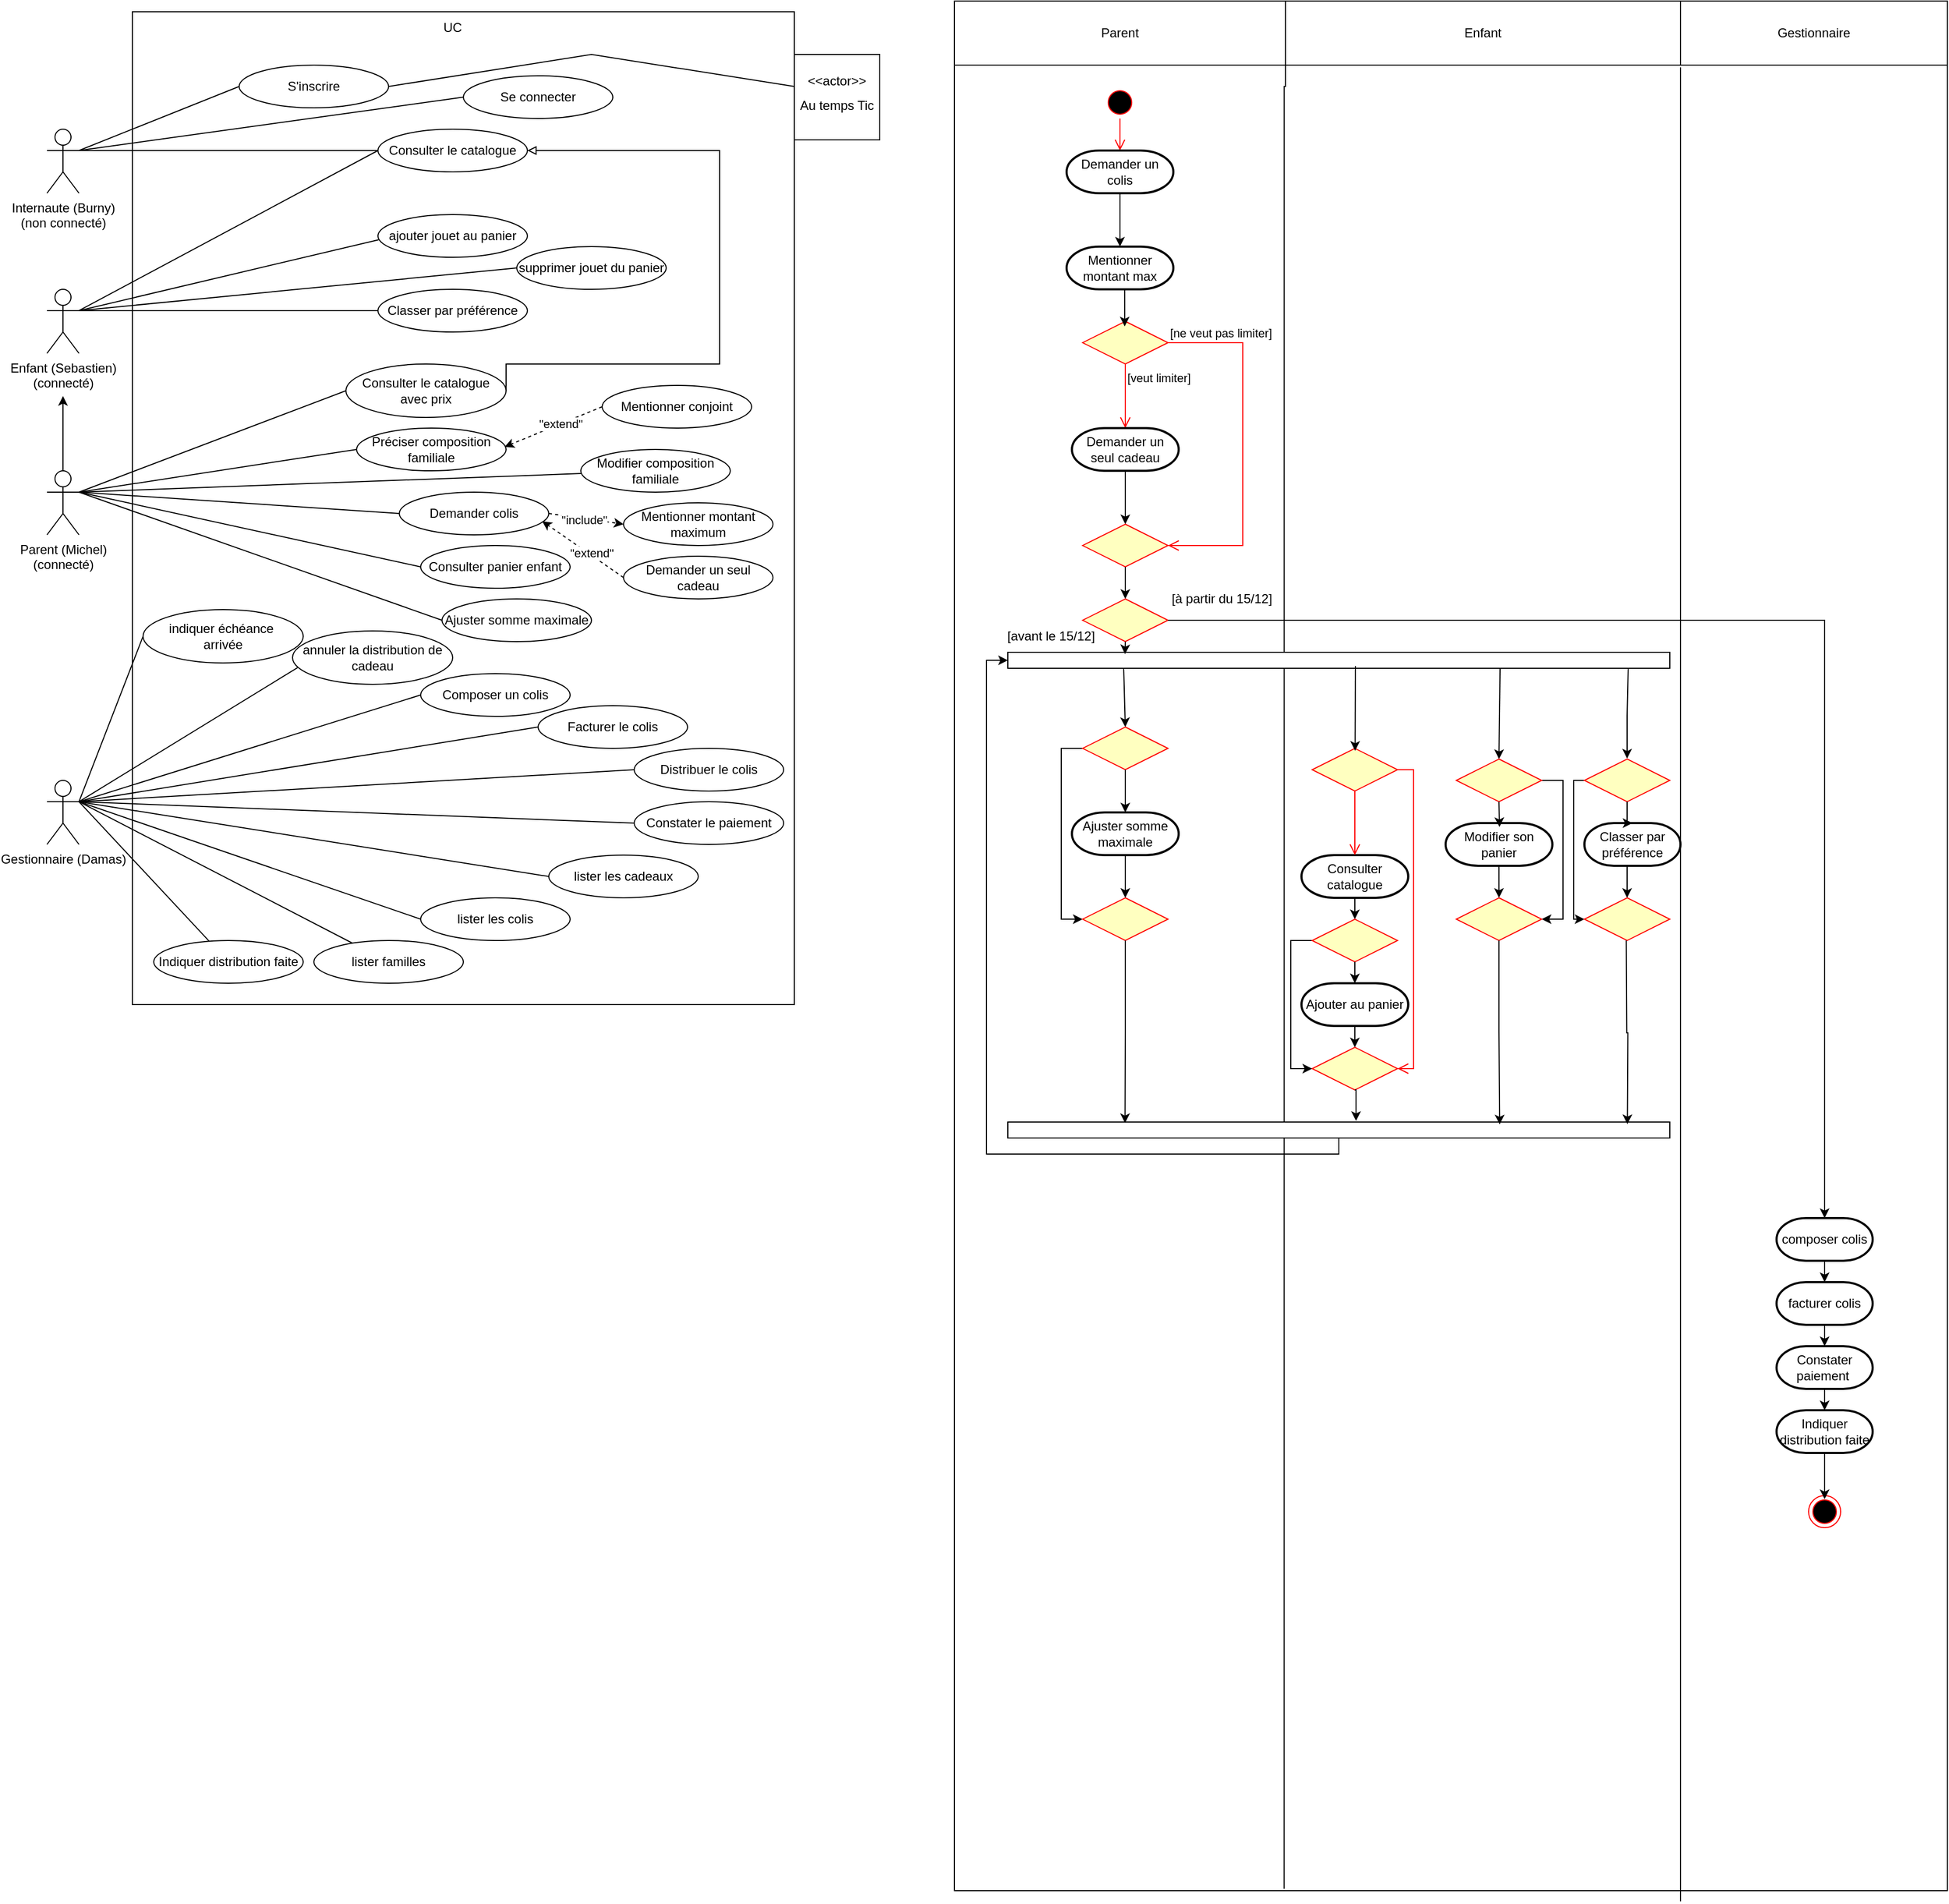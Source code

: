 <mxfile version="26.0.2">
  <diagram name="Page-1" id="wWmC7Bqi5Djk2IiHkdwm">
    <mxGraphModel dx="3115" dy="2022" grid="1" gridSize="10" guides="1" tooltips="1" connect="1" arrows="1" fold="1" page="1" pageScale="1" pageWidth="850" pageHeight="1100" math="0" shadow="0">
      <root>
        <mxCell id="0" />
        <mxCell id="1" parent="0" />
        <mxCell id="cAfw9yHqmSN0S5Af_ZTx-8" value="" style="rounded=0;whiteSpace=wrap;html=1;" vertex="1" parent="1">
          <mxGeometry x="-770" width="620" height="930" as="geometry" />
        </mxCell>
        <mxCell id="cAfw9yHqmSN0S5Af_ZTx-1" value="UC" style="text;html=1;align=center;verticalAlign=middle;whiteSpace=wrap;rounded=0;" vertex="1" parent="1">
          <mxGeometry x="-500" width="60" height="30" as="geometry" />
        </mxCell>
        <mxCell id="cAfw9yHqmSN0S5Af_ZTx-6" style="rounded=0;orthogonalLoop=1;jettySize=auto;html=1;exitX=1;exitY=0.333;exitDx=0;exitDy=0;exitPerimeter=0;entryX=0;entryY=0.5;entryDx=0;entryDy=0;endArrow=none;endFill=0;" edge="1" parent="1" source="cAfw9yHqmSN0S5Af_ZTx-3" target="cAfw9yHqmSN0S5Af_ZTx-4">
          <mxGeometry relative="1" as="geometry" />
        </mxCell>
        <mxCell id="cAfw9yHqmSN0S5Af_ZTx-7" style="rounded=0;orthogonalLoop=1;jettySize=auto;html=1;exitX=1;exitY=0.333;exitDx=0;exitDy=0;exitPerimeter=0;entryX=0;entryY=0.5;entryDx=0;entryDy=0;endArrow=none;endFill=0;" edge="1" parent="1" source="cAfw9yHqmSN0S5Af_ZTx-3" target="cAfw9yHqmSN0S5Af_ZTx-5">
          <mxGeometry relative="1" as="geometry" />
        </mxCell>
        <mxCell id="cAfw9yHqmSN0S5Af_ZTx-10" style="edgeStyle=orthogonalEdgeStyle;rounded=0;orthogonalLoop=1;jettySize=auto;html=1;exitX=1;exitY=0.333;exitDx=0;exitDy=0;exitPerimeter=0;entryX=0;entryY=0.5;entryDx=0;entryDy=0;endArrow=none;endFill=0;" edge="1" parent="1" source="cAfw9yHqmSN0S5Af_ZTx-3" target="cAfw9yHqmSN0S5Af_ZTx-9">
          <mxGeometry relative="1" as="geometry" />
        </mxCell>
        <mxCell id="cAfw9yHqmSN0S5Af_ZTx-3" value="Internaute (Burny)&lt;div&gt;(non connecté)&lt;/div&gt;" style="shape=umlActor;verticalLabelPosition=bottom;verticalAlign=top;html=1;outlineConnect=0;" vertex="1" parent="1">
          <mxGeometry x="-850" y="110" width="30" height="60" as="geometry" />
        </mxCell>
        <mxCell id="cAfw9yHqmSN0S5Af_ZTx-4" value="S&#39;inscrire" style="ellipse;whiteSpace=wrap;html=1;" vertex="1" parent="1">
          <mxGeometry x="-670" y="50" width="140" height="40" as="geometry" />
        </mxCell>
        <mxCell id="cAfw9yHqmSN0S5Af_ZTx-5" value="Se connecter" style="ellipse;whiteSpace=wrap;html=1;" vertex="1" parent="1">
          <mxGeometry x="-460" y="60" width="140" height="40" as="geometry" />
        </mxCell>
        <mxCell id="cAfw9yHqmSN0S5Af_ZTx-9" value="Consulter le catalogue" style="ellipse;whiteSpace=wrap;html=1;" vertex="1" parent="1">
          <mxGeometry x="-540" y="110" width="140" height="40" as="geometry" />
        </mxCell>
        <mxCell id="cAfw9yHqmSN0S5Af_ZTx-15" style="rounded=0;orthogonalLoop=1;jettySize=auto;html=1;exitX=1;exitY=0.333;exitDx=0;exitDy=0;exitPerimeter=0;entryX=0;entryY=0.5;entryDx=0;entryDy=0;endArrow=none;endFill=0;" edge="1" parent="1" source="cAfw9yHqmSN0S5Af_ZTx-11" target="cAfw9yHqmSN0S5Af_ZTx-9">
          <mxGeometry relative="1" as="geometry" />
        </mxCell>
        <mxCell id="cAfw9yHqmSN0S5Af_ZTx-20" style="rounded=0;orthogonalLoop=1;jettySize=auto;html=1;exitX=1;exitY=0.333;exitDx=0;exitDy=0;exitPerimeter=0;entryX=0;entryY=0.5;entryDx=0;entryDy=0;endArrow=none;endFill=0;" edge="1" parent="1" source="cAfw9yHqmSN0S5Af_ZTx-11" target="cAfw9yHqmSN0S5Af_ZTx-17">
          <mxGeometry relative="1" as="geometry" />
        </mxCell>
        <mxCell id="cAfw9yHqmSN0S5Af_ZTx-21" style="edgeStyle=orthogonalEdgeStyle;rounded=0;orthogonalLoop=1;jettySize=auto;html=1;exitX=1;exitY=0.333;exitDx=0;exitDy=0;exitPerimeter=0;entryX=0;entryY=0.5;entryDx=0;entryDy=0;endArrow=none;endFill=0;" edge="1" parent="1" source="cAfw9yHqmSN0S5Af_ZTx-11" target="cAfw9yHqmSN0S5Af_ZTx-18">
          <mxGeometry relative="1" as="geometry" />
        </mxCell>
        <mxCell id="cAfw9yHqmSN0S5Af_ZTx-11" value="Enfant (Sebastien)&lt;div&gt;(connecté)&lt;/div&gt;" style="shape=umlActor;verticalLabelPosition=bottom;verticalAlign=top;html=1;outlineConnect=0;" vertex="1" parent="1">
          <mxGeometry x="-850" y="260" width="30" height="60" as="geometry" />
        </mxCell>
        <mxCell id="cAfw9yHqmSN0S5Af_ZTx-16" value="ajouter jouet au panier" style="ellipse;whiteSpace=wrap;html=1;" vertex="1" parent="1">
          <mxGeometry x="-540" y="190" width="140" height="40" as="geometry" />
        </mxCell>
        <mxCell id="cAfw9yHqmSN0S5Af_ZTx-17" value="supprimer jouet du panier" style="ellipse;whiteSpace=wrap;html=1;" vertex="1" parent="1">
          <mxGeometry x="-410" y="220" width="140" height="40" as="geometry" />
        </mxCell>
        <mxCell id="cAfw9yHqmSN0S5Af_ZTx-18" value="Classer par préférence" style="ellipse;whiteSpace=wrap;html=1;" vertex="1" parent="1">
          <mxGeometry x="-540" y="260" width="140" height="40" as="geometry" />
        </mxCell>
        <mxCell id="cAfw9yHqmSN0S5Af_ZTx-19" style="rounded=0;orthogonalLoop=1;jettySize=auto;html=1;exitX=1;exitY=0.333;exitDx=0;exitDy=0;exitPerimeter=0;entryX=0.004;entryY=0.59;entryDx=0;entryDy=0;entryPerimeter=0;endArrow=none;endFill=0;" edge="1" parent="1" source="cAfw9yHqmSN0S5Af_ZTx-11" target="cAfw9yHqmSN0S5Af_ZTx-16">
          <mxGeometry relative="1" as="geometry" />
        </mxCell>
        <mxCell id="cAfw9yHqmSN0S5Af_ZTx-22" value="&lt;div&gt;&lt;br&gt;&lt;/div&gt;&lt;div&gt;Au temps Tic&lt;/div&gt;" style="rounded=0;whiteSpace=wrap;html=1;" vertex="1" parent="1">
          <mxGeometry x="-150" y="40" width="80" height="80" as="geometry" />
        </mxCell>
        <mxCell id="cAfw9yHqmSN0S5Af_ZTx-23" value="&amp;lt;&amp;lt;actor&amp;gt;&amp;gt;" style="text;html=1;align=center;verticalAlign=middle;whiteSpace=wrap;rounded=0;" vertex="1" parent="1">
          <mxGeometry x="-140" y="50" width="60" height="30" as="geometry" />
        </mxCell>
        <mxCell id="cAfw9yHqmSN0S5Af_ZTx-24" style="rounded=0;orthogonalLoop=1;jettySize=auto;html=1;exitX=1;exitY=0.5;exitDx=0;exitDy=0;entryX=0;entryY=0.375;entryDx=0;entryDy=0;entryPerimeter=0;endArrow=none;endFill=0;" edge="1" parent="1" source="cAfw9yHqmSN0S5Af_ZTx-4" target="cAfw9yHqmSN0S5Af_ZTx-22">
          <mxGeometry relative="1" as="geometry">
            <Array as="points">
              <mxPoint x="-340" y="40" />
            </Array>
          </mxGeometry>
        </mxCell>
        <mxCell id="cAfw9yHqmSN0S5Af_ZTx-27" style="rounded=0;orthogonalLoop=1;jettySize=auto;html=1;exitX=1;exitY=0.333;exitDx=0;exitDy=0;exitPerimeter=0;entryX=0;entryY=0.5;entryDx=0;entryDy=0;endArrow=none;endFill=0;" edge="1" parent="1" source="cAfw9yHqmSN0S5Af_ZTx-25" target="cAfw9yHqmSN0S5Af_ZTx-26">
          <mxGeometry relative="1" as="geometry" />
        </mxCell>
        <mxCell id="cAfw9yHqmSN0S5Af_ZTx-32" style="rounded=0;orthogonalLoop=1;jettySize=auto;html=1;exitX=1;exitY=0.333;exitDx=0;exitDy=0;exitPerimeter=0;endArrow=none;endFill=0;" edge="1" parent="1" source="cAfw9yHqmSN0S5Af_ZTx-25" target="cAfw9yHqmSN0S5Af_ZTx-31">
          <mxGeometry relative="1" as="geometry" />
        </mxCell>
        <mxCell id="cAfw9yHqmSN0S5Af_ZTx-34" style="rounded=0;orthogonalLoop=1;jettySize=auto;html=1;exitX=1;exitY=0.333;exitDx=0;exitDy=0;exitPerimeter=0;entryX=0;entryY=0.5;entryDx=0;entryDy=0;endArrow=none;endFill=0;" edge="1" parent="1" source="cAfw9yHqmSN0S5Af_ZTx-25" target="cAfw9yHqmSN0S5Af_ZTx-33">
          <mxGeometry relative="1" as="geometry" />
        </mxCell>
        <mxCell id="cAfw9yHqmSN0S5Af_ZTx-42" style="rounded=0;orthogonalLoop=1;jettySize=auto;html=1;exitX=1;exitY=0.333;exitDx=0;exitDy=0;exitPerimeter=0;entryX=0;entryY=0.5;entryDx=0;entryDy=0;endArrow=none;endFill=0;" edge="1" parent="1" source="cAfw9yHqmSN0S5Af_ZTx-25" target="cAfw9yHqmSN0S5Af_ZTx-41">
          <mxGeometry relative="1" as="geometry" />
        </mxCell>
        <mxCell id="cAfw9yHqmSN0S5Af_ZTx-43" style="edgeStyle=orthogonalEdgeStyle;rounded=0;orthogonalLoop=1;jettySize=auto;html=1;exitX=0.5;exitY=0;exitDx=0;exitDy=0;exitPerimeter=0;" edge="1" parent="1" source="cAfw9yHqmSN0S5Af_ZTx-25">
          <mxGeometry relative="1" as="geometry">
            <mxPoint x="-835" y="360" as="targetPoint" />
          </mxGeometry>
        </mxCell>
        <mxCell id="cAfw9yHqmSN0S5Af_ZTx-45" style="rounded=0;orthogonalLoop=1;jettySize=auto;html=1;exitX=1;exitY=0.333;exitDx=0;exitDy=0;exitPerimeter=0;entryX=0;entryY=0.5;entryDx=0;entryDy=0;endArrow=none;endFill=0;" edge="1" parent="1" source="cAfw9yHqmSN0S5Af_ZTx-25" target="cAfw9yHqmSN0S5Af_ZTx-44">
          <mxGeometry relative="1" as="geometry" />
        </mxCell>
        <mxCell id="cAfw9yHqmSN0S5Af_ZTx-47" style="rounded=0;orthogonalLoop=1;jettySize=auto;html=1;exitX=1;exitY=0.333;exitDx=0;exitDy=0;exitPerimeter=0;entryX=0;entryY=0.5;entryDx=0;entryDy=0;endArrow=none;endFill=0;" edge="1" parent="1" source="cAfw9yHqmSN0S5Af_ZTx-25" target="cAfw9yHqmSN0S5Af_ZTx-46">
          <mxGeometry relative="1" as="geometry" />
        </mxCell>
        <mxCell id="cAfw9yHqmSN0S5Af_ZTx-25" value="Parent (Michel)&lt;div&gt;(connecté)&lt;/div&gt;" style="shape=umlActor;verticalLabelPosition=bottom;verticalAlign=top;html=1;outlineConnect=0;" vertex="1" parent="1">
          <mxGeometry x="-850" y="430" width="30" height="60" as="geometry" />
        </mxCell>
        <mxCell id="cAfw9yHqmSN0S5Af_ZTx-26" value="Préciser composition familiale" style="ellipse;whiteSpace=wrap;html=1;" vertex="1" parent="1">
          <mxGeometry x="-560" y="390" width="140" height="40" as="geometry" />
        </mxCell>
        <mxCell id="cAfw9yHqmSN0S5Af_ZTx-28" value="Mentionner conjoint" style="ellipse;whiteSpace=wrap;html=1;" vertex="1" parent="1">
          <mxGeometry x="-330" y="350" width="140" height="40" as="geometry" />
        </mxCell>
        <mxCell id="cAfw9yHqmSN0S5Af_ZTx-29" style="rounded=0;orthogonalLoop=1;jettySize=auto;html=1;exitX=0;exitY=0.5;exitDx=0;exitDy=0;entryX=0.99;entryY=0.44;entryDx=0;entryDy=0;entryPerimeter=0;dashed=1;" edge="1" parent="1" source="cAfw9yHqmSN0S5Af_ZTx-28" target="cAfw9yHqmSN0S5Af_ZTx-26">
          <mxGeometry relative="1" as="geometry" />
        </mxCell>
        <mxCell id="cAfw9yHqmSN0S5Af_ZTx-30" value="&quot;extend&quot;" style="edgeLabel;html=1;align=center;verticalAlign=middle;resizable=0;points=[];" vertex="1" connectable="0" parent="cAfw9yHqmSN0S5Af_ZTx-29">
          <mxGeometry x="-0.151" relative="1" as="geometry">
            <mxPoint as="offset" />
          </mxGeometry>
        </mxCell>
        <mxCell id="cAfw9yHqmSN0S5Af_ZTx-31" value="Modifier composition familiale" style="ellipse;whiteSpace=wrap;html=1;" vertex="1" parent="1">
          <mxGeometry x="-350" y="410" width="140" height="40" as="geometry" />
        </mxCell>
        <mxCell id="cAfw9yHqmSN0S5Af_ZTx-37" style="rounded=0;orthogonalLoop=1;jettySize=auto;html=1;exitX=1;exitY=0.5;exitDx=0;exitDy=0;entryX=0;entryY=0.5;entryDx=0;entryDy=0;dashed=1;" edge="1" parent="1" source="cAfw9yHqmSN0S5Af_ZTx-33" target="cAfw9yHqmSN0S5Af_ZTx-35">
          <mxGeometry relative="1" as="geometry" />
        </mxCell>
        <mxCell id="cAfw9yHqmSN0S5Af_ZTx-38" value="&quot;include&quot;" style="edgeLabel;html=1;align=center;verticalAlign=middle;resizable=0;points=[];" vertex="1" connectable="0" parent="cAfw9yHqmSN0S5Af_ZTx-37">
          <mxGeometry x="-0.058" y="-1" relative="1" as="geometry">
            <mxPoint as="offset" />
          </mxGeometry>
        </mxCell>
        <mxCell id="cAfw9yHqmSN0S5Af_ZTx-33" value="Demander colis" style="ellipse;whiteSpace=wrap;html=1;" vertex="1" parent="1">
          <mxGeometry x="-520" y="450" width="140" height="40" as="geometry" />
        </mxCell>
        <mxCell id="cAfw9yHqmSN0S5Af_ZTx-35" value="Mentionner montant maximum" style="ellipse;whiteSpace=wrap;html=1;" vertex="1" parent="1">
          <mxGeometry x="-310" y="460" width="140" height="40" as="geometry" />
        </mxCell>
        <mxCell id="cAfw9yHqmSN0S5Af_ZTx-36" value="Demander un seul cadeau" style="ellipse;whiteSpace=wrap;html=1;" vertex="1" parent="1">
          <mxGeometry x="-310" y="510" width="140" height="40" as="geometry" />
        </mxCell>
        <mxCell id="cAfw9yHqmSN0S5Af_ZTx-39" style="rounded=0;orthogonalLoop=1;jettySize=auto;html=1;exitX=0;exitY=0.5;exitDx=0;exitDy=0;entryX=0.956;entryY=0.68;entryDx=0;entryDy=0;entryPerimeter=0;dashed=1;" edge="1" parent="1" source="cAfw9yHqmSN0S5Af_ZTx-36" target="cAfw9yHqmSN0S5Af_ZTx-33">
          <mxGeometry relative="1" as="geometry" />
        </mxCell>
        <mxCell id="cAfw9yHqmSN0S5Af_ZTx-40" value="&quot;extend&quot;" style="edgeLabel;html=1;align=center;verticalAlign=middle;resizable=0;points=[];" vertex="1" connectable="0" parent="cAfw9yHqmSN0S5Af_ZTx-39">
          <mxGeometry x="-0.17" y="-2" relative="1" as="geometry">
            <mxPoint as="offset" />
          </mxGeometry>
        </mxCell>
        <mxCell id="cAfw9yHqmSN0S5Af_ZTx-41" value="Consulter panier enfant" style="ellipse;whiteSpace=wrap;html=1;" vertex="1" parent="1">
          <mxGeometry x="-500" y="500" width="140" height="40" as="geometry" />
        </mxCell>
        <mxCell id="cAfw9yHqmSN0S5Af_ZTx-44" value="Ajuster somme maximale" style="ellipse;whiteSpace=wrap;html=1;" vertex="1" parent="1">
          <mxGeometry x="-480" y="550" width="140" height="40" as="geometry" />
        </mxCell>
        <mxCell id="cAfw9yHqmSN0S5Af_ZTx-48" style="edgeStyle=orthogonalEdgeStyle;rounded=0;orthogonalLoop=1;jettySize=auto;html=1;exitX=1;exitY=0.5;exitDx=0;exitDy=0;entryX=1;entryY=0.5;entryDx=0;entryDy=0;endArrow=block;endFill=0;" edge="1" parent="1" source="cAfw9yHqmSN0S5Af_ZTx-46" target="cAfw9yHqmSN0S5Af_ZTx-9">
          <mxGeometry relative="1" as="geometry">
            <Array as="points">
              <mxPoint x="-420" y="330" />
              <mxPoint x="-220" y="330" />
              <mxPoint x="-220" y="130" />
            </Array>
          </mxGeometry>
        </mxCell>
        <mxCell id="cAfw9yHqmSN0S5Af_ZTx-46" value="Consulter le catalogue avec prix" style="ellipse;whiteSpace=wrap;html=1;" vertex="1" parent="1">
          <mxGeometry x="-570" y="330" width="150" height="50" as="geometry" />
        </mxCell>
        <mxCell id="cAfw9yHqmSN0S5Af_ZTx-59" style="rounded=0;orthogonalLoop=1;jettySize=auto;html=1;exitX=1;exitY=0.333;exitDx=0;exitDy=0;exitPerimeter=0;entryX=0.031;entryY=0.688;entryDx=0;entryDy=0;endArrow=none;endFill=0;entryPerimeter=0;" edge="1" parent="1" source="cAfw9yHqmSN0S5Af_ZTx-49" target="cAfw9yHqmSN0S5Af_ZTx-58">
          <mxGeometry relative="1" as="geometry" />
        </mxCell>
        <mxCell id="cAfw9yHqmSN0S5Af_ZTx-62" style="rounded=0;orthogonalLoop=1;jettySize=auto;html=1;exitX=1;exitY=0.333;exitDx=0;exitDy=0;exitPerimeter=0;entryX=0;entryY=0.5;entryDx=0;entryDy=0;endArrow=none;endFill=0;" edge="1" parent="1" source="cAfw9yHqmSN0S5Af_ZTx-49" target="cAfw9yHqmSN0S5Af_ZTx-52">
          <mxGeometry relative="1" as="geometry" />
        </mxCell>
        <mxCell id="cAfw9yHqmSN0S5Af_ZTx-63" style="rounded=0;orthogonalLoop=1;jettySize=auto;html=1;exitX=1;exitY=0.333;exitDx=0;exitDy=0;exitPerimeter=0;entryX=0;entryY=0.5;entryDx=0;entryDy=0;endArrow=none;endFill=0;" edge="1" parent="1" source="cAfw9yHqmSN0S5Af_ZTx-49" target="cAfw9yHqmSN0S5Af_ZTx-53">
          <mxGeometry relative="1" as="geometry" />
        </mxCell>
        <mxCell id="cAfw9yHqmSN0S5Af_ZTx-64" style="rounded=0;orthogonalLoop=1;jettySize=auto;html=1;exitX=1;exitY=0.333;exitDx=0;exitDy=0;exitPerimeter=0;entryX=0;entryY=0.5;entryDx=0;entryDy=0;endArrow=none;endFill=0;" edge="1" parent="1" source="cAfw9yHqmSN0S5Af_ZTx-49" target="cAfw9yHqmSN0S5Af_ZTx-54">
          <mxGeometry relative="1" as="geometry" />
        </mxCell>
        <mxCell id="cAfw9yHqmSN0S5Af_ZTx-65" style="rounded=0;orthogonalLoop=1;jettySize=auto;html=1;exitX=1;exitY=0.333;exitDx=0;exitDy=0;exitPerimeter=0;entryX=0;entryY=0.5;entryDx=0;entryDy=0;endArrow=none;endFill=0;" edge="1" parent="1" source="cAfw9yHqmSN0S5Af_ZTx-49" target="cAfw9yHqmSN0S5Af_ZTx-55">
          <mxGeometry relative="1" as="geometry" />
        </mxCell>
        <mxCell id="cAfw9yHqmSN0S5Af_ZTx-66" style="rounded=0;orthogonalLoop=1;jettySize=auto;html=1;exitX=1;exitY=0.333;exitDx=0;exitDy=0;exitPerimeter=0;entryX=0;entryY=0.5;entryDx=0;entryDy=0;endArrow=none;endFill=0;" edge="1" parent="1" source="cAfw9yHqmSN0S5Af_ZTx-49" target="cAfw9yHqmSN0S5Af_ZTx-56">
          <mxGeometry relative="1" as="geometry" />
        </mxCell>
        <mxCell id="cAfw9yHqmSN0S5Af_ZTx-67" style="rounded=0;orthogonalLoop=1;jettySize=auto;html=1;exitX=1;exitY=0.333;exitDx=0;exitDy=0;exitPerimeter=0;entryX=0;entryY=0.5;entryDx=0;entryDy=0;endArrow=none;endFill=0;" edge="1" parent="1" source="cAfw9yHqmSN0S5Af_ZTx-49" target="cAfw9yHqmSN0S5Af_ZTx-57">
          <mxGeometry relative="1" as="geometry" />
        </mxCell>
        <mxCell id="cAfw9yHqmSN0S5Af_ZTx-68" style="rounded=0;orthogonalLoop=1;jettySize=auto;html=1;exitX=1;exitY=0.333;exitDx=0;exitDy=0;exitPerimeter=0;endArrow=none;endFill=0;" edge="1" parent="1" source="cAfw9yHqmSN0S5Af_ZTx-49" target="cAfw9yHqmSN0S5Af_ZTx-61">
          <mxGeometry relative="1" as="geometry" />
        </mxCell>
        <mxCell id="cAfw9yHqmSN0S5Af_ZTx-69" style="rounded=0;orthogonalLoop=1;jettySize=auto;html=1;exitX=1;exitY=0.333;exitDx=0;exitDy=0;exitPerimeter=0;endArrow=none;endFill=0;" edge="1" parent="1" source="cAfw9yHqmSN0S5Af_ZTx-49" target="cAfw9yHqmSN0S5Af_ZTx-60">
          <mxGeometry relative="1" as="geometry" />
        </mxCell>
        <mxCell id="cAfw9yHqmSN0S5Af_ZTx-71" style="rounded=0;orthogonalLoop=1;jettySize=auto;html=1;exitX=1;exitY=0.333;exitDx=0;exitDy=0;exitPerimeter=0;entryX=0;entryY=0.5;entryDx=0;entryDy=0;endArrow=none;endFill=0;" edge="1" parent="1" source="cAfw9yHqmSN0S5Af_ZTx-49" target="cAfw9yHqmSN0S5Af_ZTx-70">
          <mxGeometry relative="1" as="geometry" />
        </mxCell>
        <mxCell id="cAfw9yHqmSN0S5Af_ZTx-49" value="Gestionnaire (Damas)" style="shape=umlActor;verticalLabelPosition=bottom;verticalAlign=top;html=1;outlineConnect=0;" vertex="1" parent="1">
          <mxGeometry x="-850" y="720" width="30" height="60" as="geometry" />
        </mxCell>
        <mxCell id="cAfw9yHqmSN0S5Af_ZTx-52" value="Composer un colis" style="ellipse;whiteSpace=wrap;html=1;" vertex="1" parent="1">
          <mxGeometry x="-500" y="620" width="140" height="40" as="geometry" />
        </mxCell>
        <mxCell id="cAfw9yHqmSN0S5Af_ZTx-53" value="Facturer le colis" style="ellipse;whiteSpace=wrap;html=1;" vertex="1" parent="1">
          <mxGeometry x="-390" y="650" width="140" height="40" as="geometry" />
        </mxCell>
        <mxCell id="cAfw9yHqmSN0S5Af_ZTx-54" value="Distribuer le colis" style="ellipse;whiteSpace=wrap;html=1;" vertex="1" parent="1">
          <mxGeometry x="-300" y="690" width="140" height="40" as="geometry" />
        </mxCell>
        <mxCell id="cAfw9yHqmSN0S5Af_ZTx-55" value="Constater le paiement" style="ellipse;whiteSpace=wrap;html=1;" vertex="1" parent="1">
          <mxGeometry x="-300" y="740" width="140" height="40" as="geometry" />
        </mxCell>
        <mxCell id="cAfw9yHqmSN0S5Af_ZTx-56" value="lister les cadeaux" style="ellipse;whiteSpace=wrap;html=1;" vertex="1" parent="1">
          <mxGeometry x="-380" y="790" width="140" height="40" as="geometry" />
        </mxCell>
        <mxCell id="cAfw9yHqmSN0S5Af_ZTx-57" value="lister les colis" style="ellipse;whiteSpace=wrap;html=1;" vertex="1" parent="1">
          <mxGeometry x="-500" y="830" width="140" height="40" as="geometry" />
        </mxCell>
        <mxCell id="cAfw9yHqmSN0S5Af_ZTx-58" value="annuler la distribution de cadeau" style="ellipse;whiteSpace=wrap;html=1;" vertex="1" parent="1">
          <mxGeometry x="-620" y="580" width="150" height="50" as="geometry" />
        </mxCell>
        <mxCell id="cAfw9yHqmSN0S5Af_ZTx-60" value="Indiquer distribution faite" style="ellipse;whiteSpace=wrap;html=1;" vertex="1" parent="1">
          <mxGeometry x="-750" y="870" width="140" height="40" as="geometry" />
        </mxCell>
        <mxCell id="cAfw9yHqmSN0S5Af_ZTx-61" value="lister familles" style="ellipse;whiteSpace=wrap;html=1;" vertex="1" parent="1">
          <mxGeometry x="-600" y="870" width="140" height="40" as="geometry" />
        </mxCell>
        <mxCell id="cAfw9yHqmSN0S5Af_ZTx-70" value="indiquer échéance&amp;nbsp;&lt;div&gt;arrivée&lt;/div&gt;" style="ellipse;whiteSpace=wrap;html=1;" vertex="1" parent="1">
          <mxGeometry x="-760" y="560" width="150" height="50" as="geometry" />
        </mxCell>
        <mxCell id="cAfw9yHqmSN0S5Af_ZTx-72" value="" style="rounded=0;whiteSpace=wrap;html=1;strokeColor=light-dark(#000000,#FCFCFC);" vertex="1" parent="1">
          <mxGeometry width="930" height="1760" as="geometry" />
        </mxCell>
        <mxCell id="cAfw9yHqmSN0S5Af_ZTx-73" value="Parent" style="rounded=0;whiteSpace=wrap;html=1;" vertex="1" parent="1">
          <mxGeometry y="-10" width="310" height="60" as="geometry" />
        </mxCell>
        <mxCell id="cAfw9yHqmSN0S5Af_ZTx-74" value="Enfant" style="rounded=0;whiteSpace=wrap;html=1;" vertex="1" parent="1">
          <mxGeometry x="310" y="-10" width="370" height="60" as="geometry" />
        </mxCell>
        <mxCell id="cAfw9yHqmSN0S5Af_ZTx-75" value="Gestionnaire" style="rounded=0;whiteSpace=wrap;html=1;" vertex="1" parent="1">
          <mxGeometry x="680" y="-10" width="250" height="60" as="geometry" />
        </mxCell>
        <mxCell id="cAfw9yHqmSN0S5Af_ZTx-76" style="edgeStyle=orthogonalEdgeStyle;rounded=0;orthogonalLoop=1;jettySize=auto;html=1;exitX=1;exitY=1;exitDx=0;exitDy=0;entryX=0.332;entryY=0.999;entryDx=0;entryDy=0;entryPerimeter=0;endArrow=none;endFill=0;" edge="1" parent="1" source="cAfw9yHqmSN0S5Af_ZTx-73" target="cAfw9yHqmSN0S5Af_ZTx-72">
          <mxGeometry relative="1" as="geometry" />
        </mxCell>
        <mxCell id="cAfw9yHqmSN0S5Af_ZTx-77" style="edgeStyle=orthogonalEdgeStyle;rounded=0;orthogonalLoop=1;jettySize=auto;html=1;exitX=1;exitY=1;exitDx=0;exitDy=0;endArrow=none;endFill=0;" edge="1" parent="1">
          <mxGeometry relative="1" as="geometry">
            <mxPoint x="680.0" y="52.14" as="sourcePoint" />
            <mxPoint x="680" y="1770" as="targetPoint" />
          </mxGeometry>
        </mxCell>
        <mxCell id="cAfw9yHqmSN0S5Af_ZTx-78" value="" style="ellipse;html=1;shape=startState;fillColor=#000000;strokeColor=#ff0000;" vertex="1" parent="1">
          <mxGeometry x="140" y="70" width="30" height="30" as="geometry" />
        </mxCell>
        <mxCell id="cAfw9yHqmSN0S5Af_ZTx-79" value="" style="edgeStyle=orthogonalEdgeStyle;html=1;verticalAlign=bottom;endArrow=open;endSize=8;strokeColor=#ff0000;rounded=0;" edge="1" source="cAfw9yHqmSN0S5Af_ZTx-78" parent="1">
          <mxGeometry relative="1" as="geometry">
            <mxPoint x="155" y="130" as="targetPoint" />
          </mxGeometry>
        </mxCell>
        <mxCell id="cAfw9yHqmSN0S5Af_ZTx-80" value="Demander un colis" style="strokeWidth=2;html=1;shape=mxgraph.flowchart.terminator;whiteSpace=wrap;" vertex="1" parent="1">
          <mxGeometry x="105" y="130" width="100" height="40" as="geometry" />
        </mxCell>
        <mxCell id="cAfw9yHqmSN0S5Af_ZTx-85" value="Mentionner montant max" style="strokeWidth=2;html=1;shape=mxgraph.flowchart.terminator;whiteSpace=wrap;" vertex="1" parent="1">
          <mxGeometry x="105" y="220" width="100" height="40" as="geometry" />
        </mxCell>
        <mxCell id="cAfw9yHqmSN0S5Af_ZTx-86" style="edgeStyle=orthogonalEdgeStyle;rounded=0;orthogonalLoop=1;jettySize=auto;html=1;exitX=0.5;exitY=1;exitDx=0;exitDy=0;exitPerimeter=0;entryX=0.5;entryY=0;entryDx=0;entryDy=0;entryPerimeter=0;" edge="1" parent="1" source="cAfw9yHqmSN0S5Af_ZTx-80" target="cAfw9yHqmSN0S5Af_ZTx-85">
          <mxGeometry relative="1" as="geometry" />
        </mxCell>
        <mxCell id="cAfw9yHqmSN0S5Af_ZTx-88" value="" style="rhombus;whiteSpace=wrap;html=1;fontColor=#000000;fillColor=#ffffc0;strokeColor=#ff0000;" vertex="1" parent="1">
          <mxGeometry x="120" y="290" width="80" height="40" as="geometry" />
        </mxCell>
        <mxCell id="cAfw9yHqmSN0S5Af_ZTx-89" value="[ne veut pas limiter]" style="edgeStyle=orthogonalEdgeStyle;html=1;align=left;verticalAlign=bottom;endArrow=open;endSize=8;strokeColor=#ff0000;rounded=0;entryX=1;entryY=0.5;entryDx=0;entryDy=0;" edge="1" source="cAfw9yHqmSN0S5Af_ZTx-88" parent="1" target="cAfw9yHqmSN0S5Af_ZTx-96">
          <mxGeometry x="-1" relative="1" as="geometry">
            <mxPoint x="210" y="500" as="targetPoint" />
            <Array as="points">
              <mxPoint x="270" y="310" />
              <mxPoint x="270" y="500" />
            </Array>
            <mxPoint as="offset" />
          </mxGeometry>
        </mxCell>
        <mxCell id="cAfw9yHqmSN0S5Af_ZTx-90" value="[veut limiter]" style="edgeStyle=orthogonalEdgeStyle;html=1;align=left;verticalAlign=top;endArrow=open;endSize=8;strokeColor=#ff0000;rounded=0;" edge="1" source="cAfw9yHqmSN0S5Af_ZTx-88" parent="1">
          <mxGeometry x="-1" relative="1" as="geometry">
            <mxPoint x="160" y="390" as="targetPoint" />
            <mxPoint as="offset" />
          </mxGeometry>
        </mxCell>
        <mxCell id="cAfw9yHqmSN0S5Af_ZTx-91" style="edgeStyle=orthogonalEdgeStyle;rounded=0;orthogonalLoop=1;jettySize=auto;html=1;exitX=0.5;exitY=1;exitDx=0;exitDy=0;exitPerimeter=0;entryX=0.493;entryY=0.118;entryDx=0;entryDy=0;entryPerimeter=0;" edge="1" parent="1" source="cAfw9yHqmSN0S5Af_ZTx-85" target="cAfw9yHqmSN0S5Af_ZTx-88">
          <mxGeometry relative="1" as="geometry" />
        </mxCell>
        <mxCell id="cAfw9yHqmSN0S5Af_ZTx-95" style="edgeStyle=orthogonalEdgeStyle;rounded=0;orthogonalLoop=1;jettySize=auto;html=1;exitX=0.5;exitY=1;exitDx=0;exitDy=0;exitPerimeter=0;" edge="1" parent="1" source="cAfw9yHqmSN0S5Af_ZTx-92">
          <mxGeometry relative="1" as="geometry">
            <mxPoint x="160" y="480" as="targetPoint" />
          </mxGeometry>
        </mxCell>
        <mxCell id="cAfw9yHqmSN0S5Af_ZTx-92" value="Demander un seul cadeau" style="strokeWidth=2;html=1;shape=mxgraph.flowchart.terminator;whiteSpace=wrap;" vertex="1" parent="1">
          <mxGeometry x="110" y="390" width="100" height="40" as="geometry" />
        </mxCell>
        <mxCell id="cAfw9yHqmSN0S5Af_ZTx-96" value="" style="rhombus;whiteSpace=wrap;html=1;fontColor=#000000;fillColor=#ffffc0;strokeColor=#ff0000;" vertex="1" parent="1">
          <mxGeometry x="120" y="480" width="80" height="40" as="geometry" />
        </mxCell>
        <mxCell id="cAfw9yHqmSN0S5Af_ZTx-101" value="" style="rounded=0;whiteSpace=wrap;html=1;" vertex="1" parent="1">
          <mxGeometry x="50" y="600" width="620" height="15" as="geometry" />
        </mxCell>
        <mxCell id="cAfw9yHqmSN0S5Af_ZTx-102" style="edgeStyle=orthogonalEdgeStyle;rounded=0;orthogonalLoop=1;jettySize=auto;html=1;exitX=0.5;exitY=1;exitDx=0;exitDy=0;" edge="1" parent="1" source="cAfw9yHqmSN0S5Af_ZTx-96">
          <mxGeometry relative="1" as="geometry">
            <mxPoint x="160" y="550" as="targetPoint" />
          </mxGeometry>
        </mxCell>
        <mxCell id="cAfw9yHqmSN0S5Af_ZTx-115" style="edgeStyle=orthogonalEdgeStyle;rounded=0;orthogonalLoop=1;jettySize=auto;html=1;exitX=0.5;exitY=1;exitDx=0;exitDy=0;exitPerimeter=0;" edge="1" parent="1" source="cAfw9yHqmSN0S5Af_ZTx-105">
          <mxGeometry relative="1" as="geometry">
            <mxPoint x="375" y="850" as="targetPoint" />
          </mxGeometry>
        </mxCell>
        <mxCell id="cAfw9yHqmSN0S5Af_ZTx-105" value="Consulter catalogue" style="strokeWidth=2;html=1;shape=mxgraph.flowchart.terminator;whiteSpace=wrap;" vertex="1" parent="1">
          <mxGeometry x="325" y="790" width="100" height="40" as="geometry" />
        </mxCell>
        <mxCell id="cAfw9yHqmSN0S5Af_ZTx-109" value="" style="rhombus;whiteSpace=wrap;html=1;fontColor=#000000;fillColor=#ffffc0;strokeColor=#ff0000;" vertex="1" parent="1">
          <mxGeometry x="335" y="690" width="80" height="40" as="geometry" />
        </mxCell>
        <mxCell id="cAfw9yHqmSN0S5Af_ZTx-110" value="" style="edgeStyle=orthogonalEdgeStyle;html=1;align=left;verticalAlign=bottom;endArrow=open;endSize=8;strokeColor=#ff0000;rounded=0;entryX=1;entryY=0.5;entryDx=0;entryDy=0;" edge="1" source="cAfw9yHqmSN0S5Af_ZTx-109" parent="1" target="cAfw9yHqmSN0S5Af_ZTx-114">
          <mxGeometry x="-1" relative="1" as="geometry">
            <mxPoint x="515" y="710" as="targetPoint" />
            <Array as="points">
              <mxPoint x="430" y="710" />
              <mxPoint x="430" y="990" />
            </Array>
          </mxGeometry>
        </mxCell>
        <mxCell id="cAfw9yHqmSN0S5Af_ZTx-111" value="" style="edgeStyle=orthogonalEdgeStyle;html=1;align=left;verticalAlign=top;endArrow=open;endSize=8;strokeColor=#ff0000;rounded=0;" edge="1" source="cAfw9yHqmSN0S5Af_ZTx-109" parent="1">
          <mxGeometry x="-1" relative="1" as="geometry">
            <mxPoint x="375" y="790" as="targetPoint" />
          </mxGeometry>
        </mxCell>
        <mxCell id="cAfw9yHqmSN0S5Af_ZTx-113" value="" style="endArrow=classic;html=1;rounded=0;exitX=0.525;exitY=0.86;exitDx=0;exitDy=0;exitPerimeter=0;entryX=0.503;entryY=0.056;entryDx=0;entryDy=0;entryPerimeter=0;" edge="1" parent="1" source="cAfw9yHqmSN0S5Af_ZTx-101" target="cAfw9yHqmSN0S5Af_ZTx-109">
          <mxGeometry width="50" height="50" relative="1" as="geometry">
            <mxPoint x="380" y="690" as="sourcePoint" />
            <mxPoint x="430" y="640" as="targetPoint" />
          </mxGeometry>
        </mxCell>
        <mxCell id="cAfw9yHqmSN0S5Af_ZTx-114" value="" style="rhombus;whiteSpace=wrap;html=1;fontColor=#000000;fillColor=#ffffc0;strokeColor=#ff0000;" vertex="1" parent="1">
          <mxGeometry x="335" y="970" width="80" height="40" as="geometry" />
        </mxCell>
        <mxCell id="cAfw9yHqmSN0S5Af_ZTx-120" style="edgeStyle=orthogonalEdgeStyle;rounded=0;orthogonalLoop=1;jettySize=auto;html=1;exitX=0;exitY=0.5;exitDx=0;exitDy=0;entryX=0;entryY=0.5;entryDx=0;entryDy=0;" edge="1" parent="1" source="cAfw9yHqmSN0S5Af_ZTx-116" target="cAfw9yHqmSN0S5Af_ZTx-114">
          <mxGeometry relative="1" as="geometry" />
        </mxCell>
        <mxCell id="cAfw9yHqmSN0S5Af_ZTx-116" value="" style="rhombus;whiteSpace=wrap;html=1;fontColor=#000000;fillColor=#ffffc0;strokeColor=#ff0000;" vertex="1" parent="1">
          <mxGeometry x="335" y="850" width="80" height="40" as="geometry" />
        </mxCell>
        <mxCell id="cAfw9yHqmSN0S5Af_ZTx-119" style="edgeStyle=orthogonalEdgeStyle;rounded=0;orthogonalLoop=1;jettySize=auto;html=1;exitX=0.5;exitY=1;exitDx=0;exitDy=0;exitPerimeter=0;entryX=0.5;entryY=0;entryDx=0;entryDy=0;" edge="1" parent="1" source="cAfw9yHqmSN0S5Af_ZTx-117" target="cAfw9yHqmSN0S5Af_ZTx-114">
          <mxGeometry relative="1" as="geometry" />
        </mxCell>
        <mxCell id="cAfw9yHqmSN0S5Af_ZTx-117" value="Ajouter au panier" style="strokeWidth=2;html=1;shape=mxgraph.flowchart.terminator;whiteSpace=wrap;" vertex="1" parent="1">
          <mxGeometry x="325" y="910" width="100" height="40" as="geometry" />
        </mxCell>
        <mxCell id="cAfw9yHqmSN0S5Af_ZTx-118" style="edgeStyle=orthogonalEdgeStyle;rounded=0;orthogonalLoop=1;jettySize=auto;html=1;exitX=0.5;exitY=1;exitDx=0;exitDy=0;entryX=0.5;entryY=0;entryDx=0;entryDy=0;entryPerimeter=0;" edge="1" parent="1" source="cAfw9yHqmSN0S5Af_ZTx-116" target="cAfw9yHqmSN0S5Af_ZTx-117">
          <mxGeometry relative="1" as="geometry" />
        </mxCell>
        <mxCell id="cAfw9yHqmSN0S5Af_ZTx-125" style="edgeStyle=orthogonalEdgeStyle;rounded=0;orthogonalLoop=1;jettySize=auto;html=1;exitX=0;exitY=0.5;exitDx=0;exitDy=0;entryX=0;entryY=0.5;entryDx=0;entryDy=0;" edge="1" parent="1" source="cAfw9yHqmSN0S5Af_ZTx-121" target="cAfw9yHqmSN0S5Af_ZTx-124">
          <mxGeometry relative="1" as="geometry" />
        </mxCell>
        <mxCell id="cAfw9yHqmSN0S5Af_ZTx-121" value="" style="rhombus;whiteSpace=wrap;html=1;fontColor=#000000;fillColor=#ffffc0;strokeColor=#ff0000;" vertex="1" parent="1">
          <mxGeometry x="120" y="670" width="80" height="40" as="geometry" />
        </mxCell>
        <mxCell id="cAfw9yHqmSN0S5Af_ZTx-122" value="" style="endArrow=classic;html=1;rounded=0;exitX=0.175;exitY=1.022;exitDx=0;exitDy=0;exitPerimeter=0;entryX=0.5;entryY=0;entryDx=0;entryDy=0;" edge="1" parent="1" source="cAfw9yHqmSN0S5Af_ZTx-101" target="cAfw9yHqmSN0S5Af_ZTx-121">
          <mxGeometry width="50" height="50" relative="1" as="geometry">
            <mxPoint x="300" y="690" as="sourcePoint" />
            <mxPoint x="350" y="640" as="targetPoint" />
          </mxGeometry>
        </mxCell>
        <mxCell id="cAfw9yHqmSN0S5Af_ZTx-123" value="Ajuster somme maximale" style="strokeWidth=2;html=1;shape=mxgraph.flowchart.terminator;whiteSpace=wrap;" vertex="1" parent="1">
          <mxGeometry x="110" y="750" width="100" height="40" as="geometry" />
        </mxCell>
        <mxCell id="cAfw9yHqmSN0S5Af_ZTx-124" value="" style="rhombus;whiteSpace=wrap;html=1;fontColor=#000000;fillColor=#ffffc0;strokeColor=#ff0000;" vertex="1" parent="1">
          <mxGeometry x="120" y="830" width="80" height="40" as="geometry" />
        </mxCell>
        <mxCell id="cAfw9yHqmSN0S5Af_ZTx-126" style="edgeStyle=orthogonalEdgeStyle;rounded=0;orthogonalLoop=1;jettySize=auto;html=1;exitX=0.5;exitY=1;exitDx=0;exitDy=0;entryX=0.5;entryY=0;entryDx=0;entryDy=0;entryPerimeter=0;" edge="1" parent="1" source="cAfw9yHqmSN0S5Af_ZTx-121" target="cAfw9yHqmSN0S5Af_ZTx-123">
          <mxGeometry relative="1" as="geometry" />
        </mxCell>
        <mxCell id="cAfw9yHqmSN0S5Af_ZTx-127" style="edgeStyle=orthogonalEdgeStyle;rounded=0;orthogonalLoop=1;jettySize=auto;html=1;exitX=0.5;exitY=1;exitDx=0;exitDy=0;exitPerimeter=0;entryX=0.5;entryY=0;entryDx=0;entryDy=0;" edge="1" parent="1" source="cAfw9yHqmSN0S5Af_ZTx-123" target="cAfw9yHqmSN0S5Af_ZTx-124">
          <mxGeometry relative="1" as="geometry" />
        </mxCell>
        <mxCell id="cAfw9yHqmSN0S5Af_ZTx-148" style="edgeStyle=orthogonalEdgeStyle;rounded=0;orthogonalLoop=1;jettySize=auto;html=1;entryX=0;entryY=0.5;entryDx=0;entryDy=0;" edge="1" parent="1" source="cAfw9yHqmSN0S5Af_ZTx-129" target="cAfw9yHqmSN0S5Af_ZTx-101">
          <mxGeometry relative="1" as="geometry">
            <Array as="points">
              <mxPoint x="360" y="1070" />
              <mxPoint x="30" y="1070" />
              <mxPoint x="30" y="608" />
            </Array>
          </mxGeometry>
        </mxCell>
        <mxCell id="cAfw9yHqmSN0S5Af_ZTx-129" value="" style="rounded=0;whiteSpace=wrap;html=1;" vertex="1" parent="1">
          <mxGeometry x="50" y="1040" width="620" height="15" as="geometry" />
        </mxCell>
        <mxCell id="cAfw9yHqmSN0S5Af_ZTx-130" style="edgeStyle=orthogonalEdgeStyle;rounded=0;orthogonalLoop=1;jettySize=auto;html=1;exitX=0.5;exitY=1;exitDx=0;exitDy=0;entryX=0.177;entryY=0.067;entryDx=0;entryDy=0;entryPerimeter=0;" edge="1" parent="1" source="cAfw9yHqmSN0S5Af_ZTx-124" target="cAfw9yHqmSN0S5Af_ZTx-129">
          <mxGeometry relative="1" as="geometry" />
        </mxCell>
        <mxCell id="cAfw9yHqmSN0S5Af_ZTx-131" style="edgeStyle=orthogonalEdgeStyle;rounded=0;orthogonalLoop=1;jettySize=auto;html=1;exitX=0.5;exitY=1;exitDx=0;exitDy=0;entryX=0.526;entryY=-0.067;entryDx=0;entryDy=0;entryPerimeter=0;" edge="1" parent="1" source="cAfw9yHqmSN0S5Af_ZTx-114" target="cAfw9yHqmSN0S5Af_ZTx-129">
          <mxGeometry relative="1" as="geometry" />
        </mxCell>
        <mxCell id="cAfw9yHqmSN0S5Af_ZTx-132" value="" style="endArrow=classic;html=1;rounded=0;exitX=0.525;exitY=0.86;exitDx=0;exitDy=0;exitPerimeter=0;entryX=0.5;entryY=0;entryDx=0;entryDy=0;" edge="1" parent="1" target="cAfw9yHqmSN0S5Af_ZTx-133">
          <mxGeometry width="50" height="50" relative="1" as="geometry">
            <mxPoint x="511" y="615.5" as="sourcePoint" />
            <mxPoint x="510" y="694.5" as="targetPoint" />
          </mxGeometry>
        </mxCell>
        <mxCell id="cAfw9yHqmSN0S5Af_ZTx-138" style="edgeStyle=orthogonalEdgeStyle;rounded=0;orthogonalLoop=1;jettySize=auto;html=1;exitX=1;exitY=0.5;exitDx=0;exitDy=0;entryX=1;entryY=0.5;entryDx=0;entryDy=0;" edge="1" parent="1" source="cAfw9yHqmSN0S5Af_ZTx-133" target="cAfw9yHqmSN0S5Af_ZTx-136">
          <mxGeometry relative="1" as="geometry" />
        </mxCell>
        <mxCell id="cAfw9yHqmSN0S5Af_ZTx-133" value="" style="rhombus;whiteSpace=wrap;html=1;fontColor=#000000;fillColor=#ffffc0;strokeColor=#ff0000;" vertex="1" parent="1">
          <mxGeometry x="470" y="700" width="80" height="40" as="geometry" />
        </mxCell>
        <mxCell id="cAfw9yHqmSN0S5Af_ZTx-137" style="edgeStyle=orthogonalEdgeStyle;rounded=0;orthogonalLoop=1;jettySize=auto;html=1;entryX=0.5;entryY=0;entryDx=0;entryDy=0;" edge="1" parent="1" source="cAfw9yHqmSN0S5Af_ZTx-134" target="cAfw9yHqmSN0S5Af_ZTx-136">
          <mxGeometry relative="1" as="geometry" />
        </mxCell>
        <mxCell id="cAfw9yHqmSN0S5Af_ZTx-134" value="Modifier son panier" style="strokeWidth=2;html=1;shape=mxgraph.flowchart.terminator;whiteSpace=wrap;" vertex="1" parent="1">
          <mxGeometry x="460" y="760" width="100" height="40" as="geometry" />
        </mxCell>
        <mxCell id="cAfw9yHqmSN0S5Af_ZTx-135" style="edgeStyle=orthogonalEdgeStyle;rounded=0;orthogonalLoop=1;jettySize=auto;html=1;exitX=0.5;exitY=1;exitDx=0;exitDy=0;entryX=0.505;entryY=0.092;entryDx=0;entryDy=0;entryPerimeter=0;" edge="1" parent="1" source="cAfw9yHqmSN0S5Af_ZTx-133" target="cAfw9yHqmSN0S5Af_ZTx-134">
          <mxGeometry relative="1" as="geometry" />
        </mxCell>
        <mxCell id="cAfw9yHqmSN0S5Af_ZTx-136" value="" style="rhombus;whiteSpace=wrap;html=1;fontColor=#000000;fillColor=#ffffc0;strokeColor=#ff0000;" vertex="1" parent="1">
          <mxGeometry x="470" y="830" width="80" height="40" as="geometry" />
        </mxCell>
        <mxCell id="cAfw9yHqmSN0S5Af_ZTx-139" style="edgeStyle=orthogonalEdgeStyle;rounded=0;orthogonalLoop=1;jettySize=auto;html=1;exitX=0.5;exitY=1;exitDx=0;exitDy=0;entryX=0.743;entryY=0.149;entryDx=0;entryDy=0;entryPerimeter=0;" edge="1" parent="1" source="cAfw9yHqmSN0S5Af_ZTx-136" target="cAfw9yHqmSN0S5Af_ZTx-129">
          <mxGeometry relative="1" as="geometry" />
        </mxCell>
        <mxCell id="cAfw9yHqmSN0S5Af_ZTx-140" value="" style="endArrow=classic;html=1;rounded=0;exitX=0.525;exitY=0.86;exitDx=0;exitDy=0;exitPerimeter=0;entryX=0.5;entryY=0;entryDx=0;entryDy=0;" edge="1" parent="1">
          <mxGeometry width="50" height="50" relative="1" as="geometry">
            <mxPoint x="631" y="615" as="sourcePoint" />
            <mxPoint x="630" y="699.5" as="targetPoint" />
            <Array as="points">
              <mxPoint x="630" y="659.5" />
            </Array>
          </mxGeometry>
        </mxCell>
        <mxCell id="cAfw9yHqmSN0S5Af_ZTx-147" style="edgeStyle=orthogonalEdgeStyle;rounded=0;orthogonalLoop=1;jettySize=auto;html=1;exitX=0;exitY=0.5;exitDx=0;exitDy=0;entryX=0;entryY=0.5;entryDx=0;entryDy=0;" edge="1" parent="1" source="cAfw9yHqmSN0S5Af_ZTx-141" target="cAfw9yHqmSN0S5Af_ZTx-143">
          <mxGeometry relative="1" as="geometry">
            <Array as="points">
              <mxPoint x="580" y="720" />
              <mxPoint x="580" y="850" />
            </Array>
          </mxGeometry>
        </mxCell>
        <mxCell id="cAfw9yHqmSN0S5Af_ZTx-141" value="" style="rhombus;whiteSpace=wrap;html=1;fontColor=#000000;fillColor=#ffffc0;strokeColor=#ff0000;" vertex="1" parent="1">
          <mxGeometry x="590" y="700" width="80" height="40" as="geometry" />
        </mxCell>
        <mxCell id="cAfw9yHqmSN0S5Af_ZTx-145" style="edgeStyle=orthogonalEdgeStyle;rounded=0;orthogonalLoop=1;jettySize=auto;html=1;exitX=0.5;exitY=1;exitDx=0;exitDy=0;exitPerimeter=0;entryX=0.5;entryY=0;entryDx=0;entryDy=0;" edge="1" parent="1" source="cAfw9yHqmSN0S5Af_ZTx-142" target="cAfw9yHqmSN0S5Af_ZTx-143">
          <mxGeometry relative="1" as="geometry" />
        </mxCell>
        <mxCell id="cAfw9yHqmSN0S5Af_ZTx-142" value="Classer par préférence" style="strokeWidth=2;html=1;shape=mxgraph.flowchart.terminator;whiteSpace=wrap;" vertex="1" parent="1">
          <mxGeometry x="590" y="760" width="90" height="40" as="geometry" />
        </mxCell>
        <mxCell id="cAfw9yHqmSN0S5Af_ZTx-143" value="" style="rhombus;whiteSpace=wrap;html=1;fontColor=#000000;fillColor=#ffffc0;strokeColor=#ff0000;" vertex="1" parent="1">
          <mxGeometry x="590" y="830" width="80" height="40" as="geometry" />
        </mxCell>
        <mxCell id="cAfw9yHqmSN0S5Af_ZTx-144" style="edgeStyle=orthogonalEdgeStyle;rounded=0;orthogonalLoop=1;jettySize=auto;html=1;exitX=0.5;exitY=1;exitDx=0;exitDy=0;entryX=0.743;entryY=0.149;entryDx=0;entryDy=0;entryPerimeter=0;" edge="1" parent="1">
          <mxGeometry relative="1" as="geometry">
            <mxPoint x="629.24" y="870" as="sourcePoint" />
            <mxPoint x="630.24" y="1042" as="targetPoint" />
          </mxGeometry>
        </mxCell>
        <mxCell id="cAfw9yHqmSN0S5Af_ZTx-146" style="edgeStyle=orthogonalEdgeStyle;rounded=0;orthogonalLoop=1;jettySize=auto;html=1;entryX=0.5;entryY=0;entryDx=0;entryDy=0;entryPerimeter=0;" edge="1" parent="1" source="cAfw9yHqmSN0S5Af_ZTx-141" target="cAfw9yHqmSN0S5Af_ZTx-142">
          <mxGeometry relative="1" as="geometry" />
        </mxCell>
        <mxCell id="cAfw9yHqmSN0S5Af_ZTx-149" value="" style="rhombus;whiteSpace=wrap;html=1;fontColor=#000000;fillColor=#ffffc0;strokeColor=#ff0000;" vertex="1" parent="1">
          <mxGeometry x="120" y="550" width="80" height="40" as="geometry" />
        </mxCell>
        <mxCell id="cAfw9yHqmSN0S5Af_ZTx-152" value="[à partir du 15/12]" style="text;html=1;align=center;verticalAlign=middle;resizable=0;points=[];autosize=1;strokeColor=none;fillColor=none;" vertex="1" parent="1">
          <mxGeometry x="190" y="535" width="120" height="30" as="geometry" />
        </mxCell>
        <mxCell id="cAfw9yHqmSN0S5Af_ZTx-153" value="[avant le 15/12]" style="text;html=1;align=center;verticalAlign=middle;resizable=0;points=[];autosize=1;strokeColor=none;fillColor=none;" vertex="1" parent="1">
          <mxGeometry x="35" y="570" width="110" height="30" as="geometry" />
        </mxCell>
        <mxCell id="cAfw9yHqmSN0S5Af_ZTx-154" style="edgeStyle=orthogonalEdgeStyle;rounded=0;orthogonalLoop=1;jettySize=auto;html=1;exitX=0.5;exitY=1;exitDx=0;exitDy=0;entryX=0.177;entryY=0.117;entryDx=0;entryDy=0;entryPerimeter=0;" edge="1" parent="1" source="cAfw9yHqmSN0S5Af_ZTx-149" target="cAfw9yHqmSN0S5Af_ZTx-101">
          <mxGeometry relative="1" as="geometry" />
        </mxCell>
        <mxCell id="cAfw9yHqmSN0S5Af_ZTx-159" value="" style="edgeStyle=orthogonalEdgeStyle;rounded=0;orthogonalLoop=1;jettySize=auto;html=1;" edge="1" parent="1" source="cAfw9yHqmSN0S5Af_ZTx-155" target="cAfw9yHqmSN0S5Af_ZTx-158">
          <mxGeometry relative="1" as="geometry" />
        </mxCell>
        <mxCell id="cAfw9yHqmSN0S5Af_ZTx-155" value="&lt;div&gt;&lt;br&gt;&lt;/div&gt;composer colis&lt;div&gt;&lt;br&gt;&lt;/div&gt;" style="strokeWidth=2;html=1;shape=mxgraph.flowchart.terminator;whiteSpace=wrap;" vertex="1" parent="1">
          <mxGeometry x="770" y="1130" width="90" height="40" as="geometry" />
        </mxCell>
        <mxCell id="cAfw9yHqmSN0S5Af_ZTx-157" style="edgeStyle=orthogonalEdgeStyle;rounded=0;orthogonalLoop=1;jettySize=auto;html=1;entryX=0.5;entryY=0;entryDx=0;entryDy=0;entryPerimeter=0;" edge="1" parent="1" source="cAfw9yHqmSN0S5Af_ZTx-149" target="cAfw9yHqmSN0S5Af_ZTx-155">
          <mxGeometry relative="1" as="geometry" />
        </mxCell>
        <mxCell id="cAfw9yHqmSN0S5Af_ZTx-158" value="&lt;div&gt;facturer colis&lt;/div&gt;" style="strokeWidth=2;html=1;shape=mxgraph.flowchart.terminator;whiteSpace=wrap;" vertex="1" parent="1">
          <mxGeometry x="770" y="1190" width="90" height="40" as="geometry" />
        </mxCell>
        <mxCell id="cAfw9yHqmSN0S5Af_ZTx-160" value="Constater paiement&amp;nbsp;" style="strokeWidth=2;html=1;shape=mxgraph.flowchart.terminator;whiteSpace=wrap;" vertex="1" parent="1">
          <mxGeometry x="770" y="1250" width="90" height="40" as="geometry" />
        </mxCell>
        <mxCell id="cAfw9yHqmSN0S5Af_ZTx-161" style="edgeStyle=orthogonalEdgeStyle;rounded=0;orthogonalLoop=1;jettySize=auto;html=1;exitX=0.5;exitY=1;exitDx=0;exitDy=0;exitPerimeter=0;entryX=0.5;entryY=0;entryDx=0;entryDy=0;entryPerimeter=0;" edge="1" parent="1" source="cAfw9yHqmSN0S5Af_ZTx-158" target="cAfw9yHqmSN0S5Af_ZTx-160">
          <mxGeometry relative="1" as="geometry" />
        </mxCell>
        <mxCell id="cAfw9yHqmSN0S5Af_ZTx-162" value="Indiquer distribution faite" style="strokeWidth=2;html=1;shape=mxgraph.flowchart.terminator;whiteSpace=wrap;" vertex="1" parent="1">
          <mxGeometry x="770" y="1310" width="90" height="40" as="geometry" />
        </mxCell>
        <mxCell id="cAfw9yHqmSN0S5Af_ZTx-163" style="edgeStyle=orthogonalEdgeStyle;rounded=0;orthogonalLoop=1;jettySize=auto;html=1;exitX=0.5;exitY=1;exitDx=0;exitDy=0;exitPerimeter=0;entryX=0.5;entryY=0;entryDx=0;entryDy=0;entryPerimeter=0;" edge="1" parent="1" source="cAfw9yHqmSN0S5Af_ZTx-160" target="cAfw9yHqmSN0S5Af_ZTx-162">
          <mxGeometry relative="1" as="geometry" />
        </mxCell>
        <mxCell id="cAfw9yHqmSN0S5Af_ZTx-165" value="" style="ellipse;html=1;shape=endState;fillColor=#000000;strokeColor=#ff0000;" vertex="1" parent="1">
          <mxGeometry x="800" y="1390" width="30" height="30" as="geometry" />
        </mxCell>
        <mxCell id="cAfw9yHqmSN0S5Af_ZTx-166" style="edgeStyle=orthogonalEdgeStyle;rounded=0;orthogonalLoop=1;jettySize=auto;html=1;exitX=0.5;exitY=1;exitDx=0;exitDy=0;exitPerimeter=0;entryX=0.5;entryY=0.107;entryDx=0;entryDy=0;entryPerimeter=0;" edge="1" parent="1" source="cAfw9yHqmSN0S5Af_ZTx-162" target="cAfw9yHqmSN0S5Af_ZTx-165">
          <mxGeometry relative="1" as="geometry" />
        </mxCell>
      </root>
    </mxGraphModel>
  </diagram>
</mxfile>
